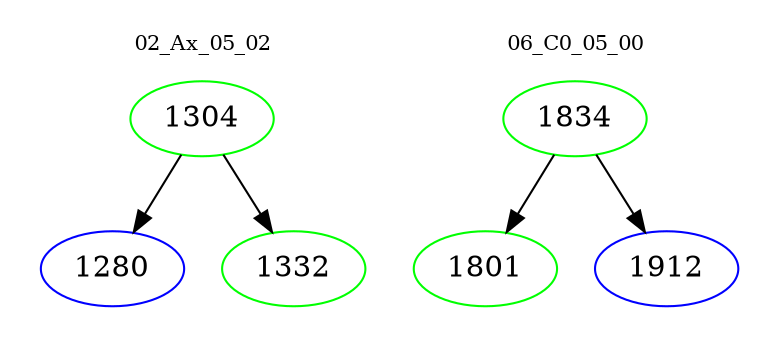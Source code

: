 digraph{
subgraph cluster_0 {
color = white
label = "02_Ax_05_02";
fontsize=10;
T0_1304 [label="1304", color="green"]
T0_1304 -> T0_1280 [color="black"]
T0_1280 [label="1280", color="blue"]
T0_1304 -> T0_1332 [color="black"]
T0_1332 [label="1332", color="green"]
}
subgraph cluster_1 {
color = white
label = "06_C0_05_00";
fontsize=10;
T1_1834 [label="1834", color="green"]
T1_1834 -> T1_1801 [color="black"]
T1_1801 [label="1801", color="green"]
T1_1834 -> T1_1912 [color="black"]
T1_1912 [label="1912", color="blue"]
}
}
